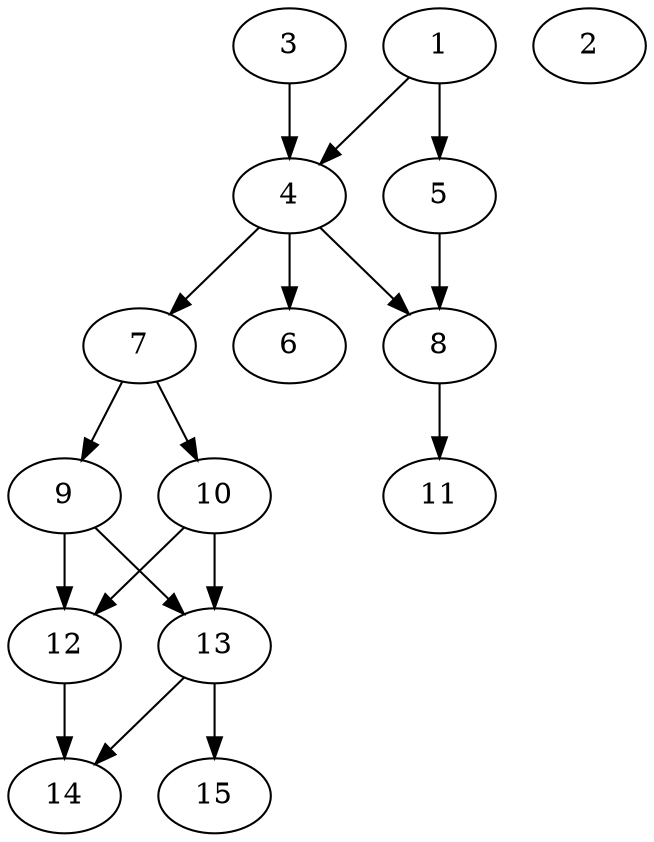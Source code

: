// DAG automatically generated by daggen at Thu Oct  3 13:59:27 2019
// ./daggen --dot -n 15 --ccr 0.5 --fat 0.5 --regular 0.7 --density 0.6 --mindata 5242880 --maxdata 52428800 
digraph G {
  1 [size="101443584", alpha="0.09", expect_size="50721792"] 
  1 -> 4 [size ="50721792"]
  1 -> 5 [size ="50721792"]
  2 [size="53372928", alpha="0.18", expect_size="26686464"] 
  3 [size="25632768", alpha="0.11", expect_size="12816384"] 
  3 -> 4 [size ="12816384"]
  4 [size="26513408", alpha="0.13", expect_size="13256704"] 
  4 -> 6 [size ="13256704"]
  4 -> 7 [size ="13256704"]
  4 -> 8 [size ="13256704"]
  5 [size="47265792", alpha="0.01", expect_size="23632896"] 
  5 -> 8 [size ="23632896"]
  6 [size="84477952", alpha="0.12", expect_size="42238976"] 
  7 [size="48541696", alpha="0.14", expect_size="24270848"] 
  7 -> 9 [size ="24270848"]
  7 -> 10 [size ="24270848"]
  8 [size="24637440", alpha="0.06", expect_size="12318720"] 
  8 -> 11 [size ="12318720"]
  9 [size="92884992", alpha="0.11", expect_size="46442496"] 
  9 -> 12 [size ="46442496"]
  9 -> 13 [size ="46442496"]
  10 [size="51759104", alpha="0.14", expect_size="25879552"] 
  10 -> 12 [size ="25879552"]
  10 -> 13 [size ="25879552"]
  11 [size="103008256", alpha="0.01", expect_size="51504128"] 
  12 [size="53454848", alpha="0.18", expect_size="26727424"] 
  12 -> 14 [size ="26727424"]
  13 [size="44554240", alpha="0.09", expect_size="22277120"] 
  13 -> 14 [size ="22277120"]
  13 -> 15 [size ="22277120"]
  14 [size="97519616", alpha="0.15", expect_size="48759808"] 
  15 [size="65120256", alpha="0.19", expect_size="32560128"] 
}
